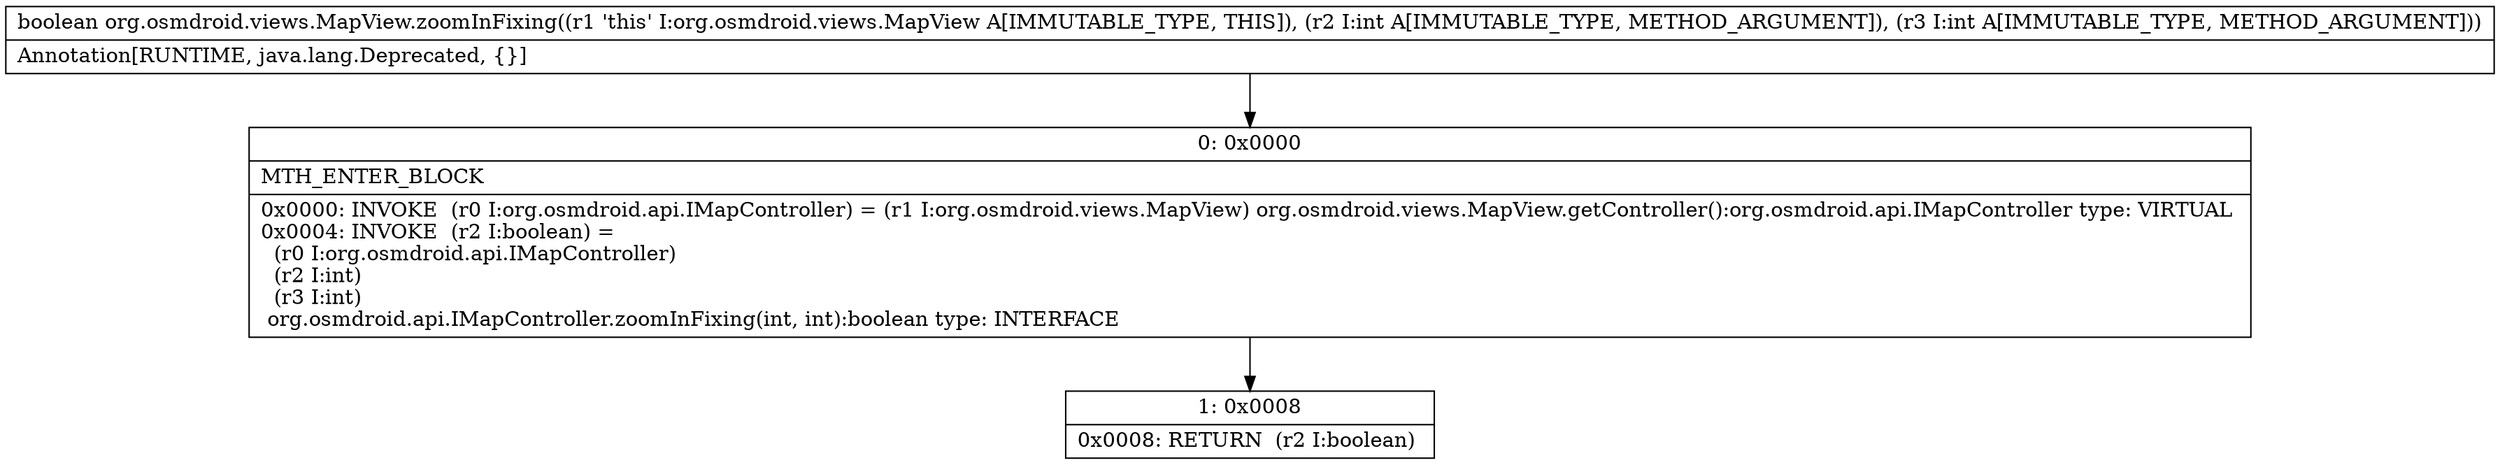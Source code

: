 digraph "CFG fororg.osmdroid.views.MapView.zoomInFixing(II)Z" {
Node_0 [shape=record,label="{0\:\ 0x0000|MTH_ENTER_BLOCK\l|0x0000: INVOKE  (r0 I:org.osmdroid.api.IMapController) = (r1 I:org.osmdroid.views.MapView) org.osmdroid.views.MapView.getController():org.osmdroid.api.IMapController type: VIRTUAL \l0x0004: INVOKE  (r2 I:boolean) = \l  (r0 I:org.osmdroid.api.IMapController)\l  (r2 I:int)\l  (r3 I:int)\l org.osmdroid.api.IMapController.zoomInFixing(int, int):boolean type: INTERFACE \l}"];
Node_1 [shape=record,label="{1\:\ 0x0008|0x0008: RETURN  (r2 I:boolean) \l}"];
MethodNode[shape=record,label="{boolean org.osmdroid.views.MapView.zoomInFixing((r1 'this' I:org.osmdroid.views.MapView A[IMMUTABLE_TYPE, THIS]), (r2 I:int A[IMMUTABLE_TYPE, METHOD_ARGUMENT]), (r3 I:int A[IMMUTABLE_TYPE, METHOD_ARGUMENT]))  | Annotation[RUNTIME, java.lang.Deprecated, \{\}]\l}"];
MethodNode -> Node_0;
Node_0 -> Node_1;
}

